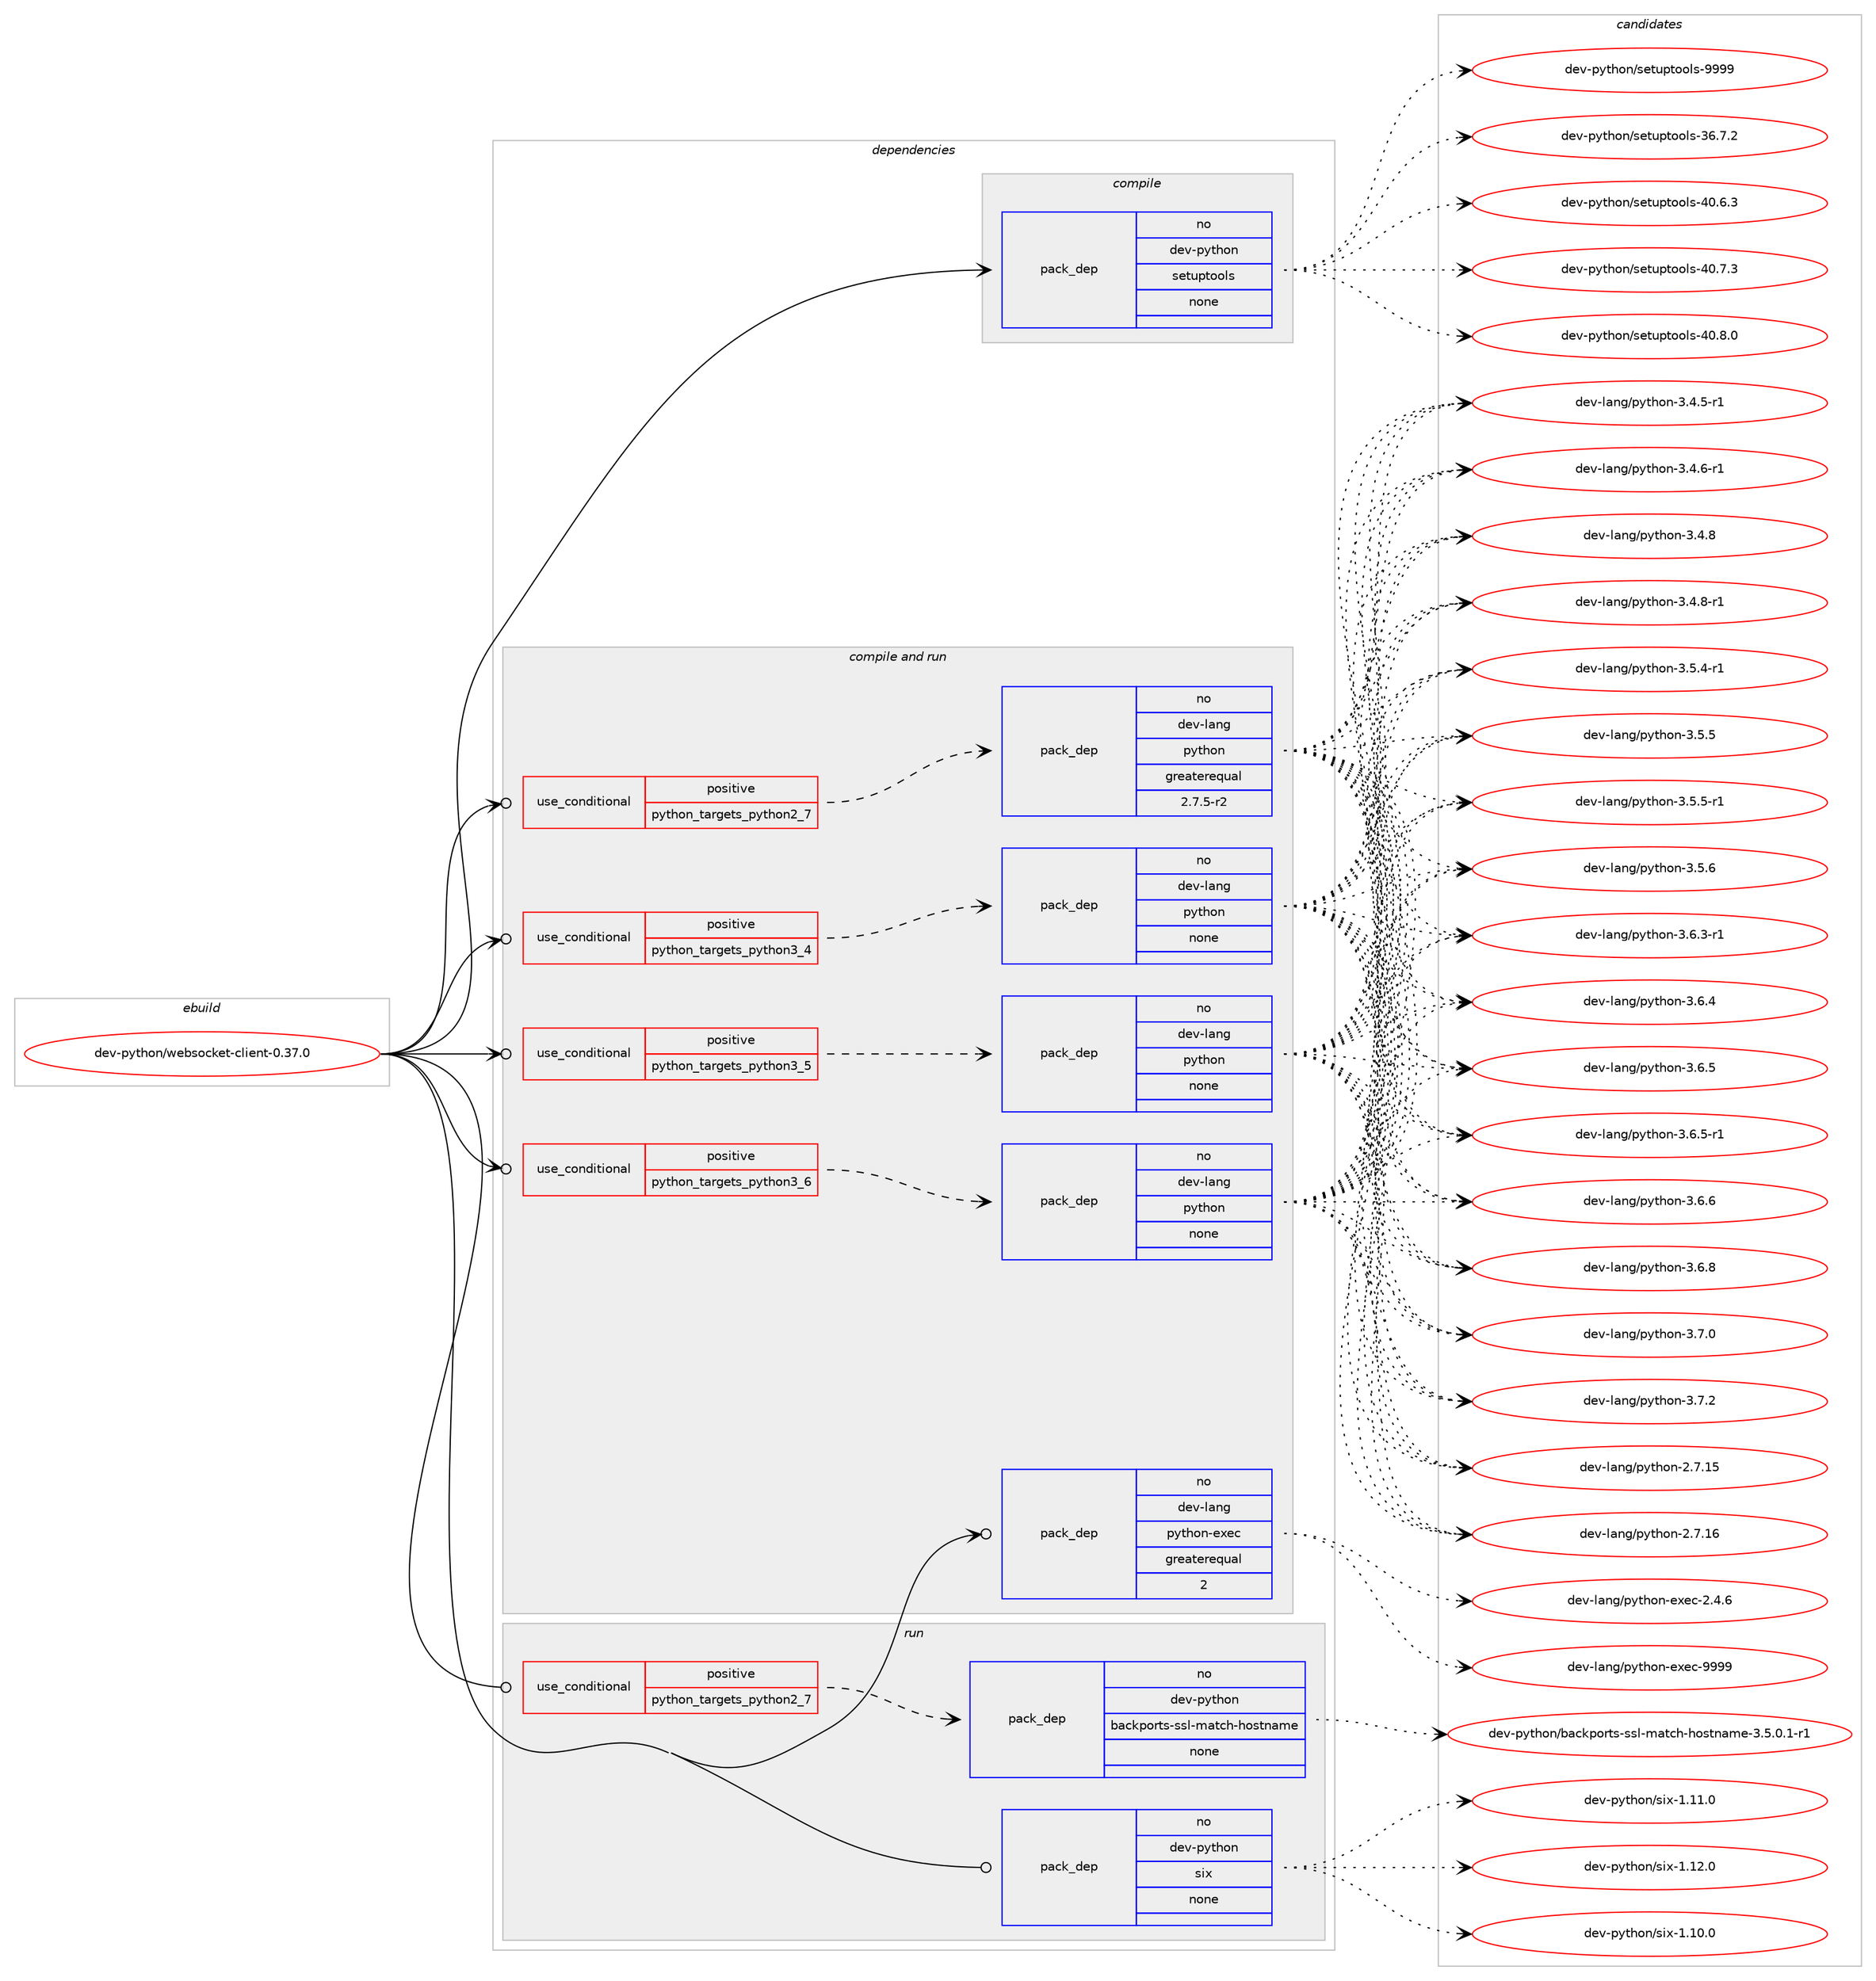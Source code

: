 digraph prolog {

# *************
# Graph options
# *************

newrank=true;
concentrate=true;
compound=true;
graph [rankdir=LR,fontname=Helvetica,fontsize=10,ranksep=1.5];#, ranksep=2.5, nodesep=0.2];
edge  [arrowhead=vee];
node  [fontname=Helvetica,fontsize=10];

# **********
# The ebuild
# **********

subgraph cluster_leftcol {
color=gray;
rank=same;
label=<<i>ebuild</i>>;
id [label="dev-python/websocket-client-0.37.0", color=red, width=4, href="../dev-python/websocket-client-0.37.0.svg"];
}

# ****************
# The dependencies
# ****************

subgraph cluster_midcol {
color=gray;
label=<<i>dependencies</i>>;
subgraph cluster_compile {
fillcolor="#eeeeee";
style=filled;
label=<<i>compile</i>>;
subgraph pack1037615 {
dependency1447708 [label=<<TABLE BORDER="0" CELLBORDER="1" CELLSPACING="0" CELLPADDING="4" WIDTH="220"><TR><TD ROWSPAN="6" CELLPADDING="30">pack_dep</TD></TR><TR><TD WIDTH="110">no</TD></TR><TR><TD>dev-python</TD></TR><TR><TD>setuptools</TD></TR><TR><TD>none</TD></TR><TR><TD></TD></TR></TABLE>>, shape=none, color=blue];
}
id:e -> dependency1447708:w [weight=20,style="solid",arrowhead="vee"];
}
subgraph cluster_compileandrun {
fillcolor="#eeeeee";
style=filled;
label=<<i>compile and run</i>>;
subgraph cond386723 {
dependency1447709 [label=<<TABLE BORDER="0" CELLBORDER="1" CELLSPACING="0" CELLPADDING="4"><TR><TD ROWSPAN="3" CELLPADDING="10">use_conditional</TD></TR><TR><TD>positive</TD></TR><TR><TD>python_targets_python2_7</TD></TR></TABLE>>, shape=none, color=red];
subgraph pack1037616 {
dependency1447710 [label=<<TABLE BORDER="0" CELLBORDER="1" CELLSPACING="0" CELLPADDING="4" WIDTH="220"><TR><TD ROWSPAN="6" CELLPADDING="30">pack_dep</TD></TR><TR><TD WIDTH="110">no</TD></TR><TR><TD>dev-lang</TD></TR><TR><TD>python</TD></TR><TR><TD>greaterequal</TD></TR><TR><TD>2.7.5-r2</TD></TR></TABLE>>, shape=none, color=blue];
}
dependency1447709:e -> dependency1447710:w [weight=20,style="dashed",arrowhead="vee"];
}
id:e -> dependency1447709:w [weight=20,style="solid",arrowhead="odotvee"];
subgraph cond386724 {
dependency1447711 [label=<<TABLE BORDER="0" CELLBORDER="1" CELLSPACING="0" CELLPADDING="4"><TR><TD ROWSPAN="3" CELLPADDING="10">use_conditional</TD></TR><TR><TD>positive</TD></TR><TR><TD>python_targets_python3_4</TD></TR></TABLE>>, shape=none, color=red];
subgraph pack1037617 {
dependency1447712 [label=<<TABLE BORDER="0" CELLBORDER="1" CELLSPACING="0" CELLPADDING="4" WIDTH="220"><TR><TD ROWSPAN="6" CELLPADDING="30">pack_dep</TD></TR><TR><TD WIDTH="110">no</TD></TR><TR><TD>dev-lang</TD></TR><TR><TD>python</TD></TR><TR><TD>none</TD></TR><TR><TD></TD></TR></TABLE>>, shape=none, color=blue];
}
dependency1447711:e -> dependency1447712:w [weight=20,style="dashed",arrowhead="vee"];
}
id:e -> dependency1447711:w [weight=20,style="solid",arrowhead="odotvee"];
subgraph cond386725 {
dependency1447713 [label=<<TABLE BORDER="0" CELLBORDER="1" CELLSPACING="0" CELLPADDING="4"><TR><TD ROWSPAN="3" CELLPADDING="10">use_conditional</TD></TR><TR><TD>positive</TD></TR><TR><TD>python_targets_python3_5</TD></TR></TABLE>>, shape=none, color=red];
subgraph pack1037618 {
dependency1447714 [label=<<TABLE BORDER="0" CELLBORDER="1" CELLSPACING="0" CELLPADDING="4" WIDTH="220"><TR><TD ROWSPAN="6" CELLPADDING="30">pack_dep</TD></TR><TR><TD WIDTH="110">no</TD></TR><TR><TD>dev-lang</TD></TR><TR><TD>python</TD></TR><TR><TD>none</TD></TR><TR><TD></TD></TR></TABLE>>, shape=none, color=blue];
}
dependency1447713:e -> dependency1447714:w [weight=20,style="dashed",arrowhead="vee"];
}
id:e -> dependency1447713:w [weight=20,style="solid",arrowhead="odotvee"];
subgraph cond386726 {
dependency1447715 [label=<<TABLE BORDER="0" CELLBORDER="1" CELLSPACING="0" CELLPADDING="4"><TR><TD ROWSPAN="3" CELLPADDING="10">use_conditional</TD></TR><TR><TD>positive</TD></TR><TR><TD>python_targets_python3_6</TD></TR></TABLE>>, shape=none, color=red];
subgraph pack1037619 {
dependency1447716 [label=<<TABLE BORDER="0" CELLBORDER="1" CELLSPACING="0" CELLPADDING="4" WIDTH="220"><TR><TD ROWSPAN="6" CELLPADDING="30">pack_dep</TD></TR><TR><TD WIDTH="110">no</TD></TR><TR><TD>dev-lang</TD></TR><TR><TD>python</TD></TR><TR><TD>none</TD></TR><TR><TD></TD></TR></TABLE>>, shape=none, color=blue];
}
dependency1447715:e -> dependency1447716:w [weight=20,style="dashed",arrowhead="vee"];
}
id:e -> dependency1447715:w [weight=20,style="solid",arrowhead="odotvee"];
subgraph pack1037620 {
dependency1447717 [label=<<TABLE BORDER="0" CELLBORDER="1" CELLSPACING="0" CELLPADDING="4" WIDTH="220"><TR><TD ROWSPAN="6" CELLPADDING="30">pack_dep</TD></TR><TR><TD WIDTH="110">no</TD></TR><TR><TD>dev-lang</TD></TR><TR><TD>python-exec</TD></TR><TR><TD>greaterequal</TD></TR><TR><TD>2</TD></TR></TABLE>>, shape=none, color=blue];
}
id:e -> dependency1447717:w [weight=20,style="solid",arrowhead="odotvee"];
}
subgraph cluster_run {
fillcolor="#eeeeee";
style=filled;
label=<<i>run</i>>;
subgraph cond386727 {
dependency1447718 [label=<<TABLE BORDER="0" CELLBORDER="1" CELLSPACING="0" CELLPADDING="4"><TR><TD ROWSPAN="3" CELLPADDING="10">use_conditional</TD></TR><TR><TD>positive</TD></TR><TR><TD>python_targets_python2_7</TD></TR></TABLE>>, shape=none, color=red];
subgraph pack1037621 {
dependency1447719 [label=<<TABLE BORDER="0" CELLBORDER="1" CELLSPACING="0" CELLPADDING="4" WIDTH="220"><TR><TD ROWSPAN="6" CELLPADDING="30">pack_dep</TD></TR><TR><TD WIDTH="110">no</TD></TR><TR><TD>dev-python</TD></TR><TR><TD>backports-ssl-match-hostname</TD></TR><TR><TD>none</TD></TR><TR><TD></TD></TR></TABLE>>, shape=none, color=blue];
}
dependency1447718:e -> dependency1447719:w [weight=20,style="dashed",arrowhead="vee"];
}
id:e -> dependency1447718:w [weight=20,style="solid",arrowhead="odot"];
subgraph pack1037622 {
dependency1447720 [label=<<TABLE BORDER="0" CELLBORDER="1" CELLSPACING="0" CELLPADDING="4" WIDTH="220"><TR><TD ROWSPAN="6" CELLPADDING="30">pack_dep</TD></TR><TR><TD WIDTH="110">no</TD></TR><TR><TD>dev-python</TD></TR><TR><TD>six</TD></TR><TR><TD>none</TD></TR><TR><TD></TD></TR></TABLE>>, shape=none, color=blue];
}
id:e -> dependency1447720:w [weight=20,style="solid",arrowhead="odot"];
}
}

# **************
# The candidates
# **************

subgraph cluster_choices {
rank=same;
color=gray;
label=<<i>candidates</i>>;

subgraph choice1037615 {
color=black;
nodesep=1;
choice100101118451121211161041111104711510111611711211611111110811545515446554650 [label="dev-python/setuptools-36.7.2", color=red, width=4,href="../dev-python/setuptools-36.7.2.svg"];
choice100101118451121211161041111104711510111611711211611111110811545524846544651 [label="dev-python/setuptools-40.6.3", color=red, width=4,href="../dev-python/setuptools-40.6.3.svg"];
choice100101118451121211161041111104711510111611711211611111110811545524846554651 [label="dev-python/setuptools-40.7.3", color=red, width=4,href="../dev-python/setuptools-40.7.3.svg"];
choice100101118451121211161041111104711510111611711211611111110811545524846564648 [label="dev-python/setuptools-40.8.0", color=red, width=4,href="../dev-python/setuptools-40.8.0.svg"];
choice10010111845112121116104111110471151011161171121161111111081154557575757 [label="dev-python/setuptools-9999", color=red, width=4,href="../dev-python/setuptools-9999.svg"];
dependency1447708:e -> choice100101118451121211161041111104711510111611711211611111110811545515446554650:w [style=dotted,weight="100"];
dependency1447708:e -> choice100101118451121211161041111104711510111611711211611111110811545524846544651:w [style=dotted,weight="100"];
dependency1447708:e -> choice100101118451121211161041111104711510111611711211611111110811545524846554651:w [style=dotted,weight="100"];
dependency1447708:e -> choice100101118451121211161041111104711510111611711211611111110811545524846564648:w [style=dotted,weight="100"];
dependency1447708:e -> choice10010111845112121116104111110471151011161171121161111111081154557575757:w [style=dotted,weight="100"];
}
subgraph choice1037616 {
color=black;
nodesep=1;
choice10010111845108971101034711212111610411111045504655464953 [label="dev-lang/python-2.7.15", color=red, width=4,href="../dev-lang/python-2.7.15.svg"];
choice10010111845108971101034711212111610411111045504655464954 [label="dev-lang/python-2.7.16", color=red, width=4,href="../dev-lang/python-2.7.16.svg"];
choice1001011184510897110103471121211161041111104551465246534511449 [label="dev-lang/python-3.4.5-r1", color=red, width=4,href="../dev-lang/python-3.4.5-r1.svg"];
choice1001011184510897110103471121211161041111104551465246544511449 [label="dev-lang/python-3.4.6-r1", color=red, width=4,href="../dev-lang/python-3.4.6-r1.svg"];
choice100101118451089711010347112121116104111110455146524656 [label="dev-lang/python-3.4.8", color=red, width=4,href="../dev-lang/python-3.4.8.svg"];
choice1001011184510897110103471121211161041111104551465246564511449 [label="dev-lang/python-3.4.8-r1", color=red, width=4,href="../dev-lang/python-3.4.8-r1.svg"];
choice1001011184510897110103471121211161041111104551465346524511449 [label="dev-lang/python-3.5.4-r1", color=red, width=4,href="../dev-lang/python-3.5.4-r1.svg"];
choice100101118451089711010347112121116104111110455146534653 [label="dev-lang/python-3.5.5", color=red, width=4,href="../dev-lang/python-3.5.5.svg"];
choice1001011184510897110103471121211161041111104551465346534511449 [label="dev-lang/python-3.5.5-r1", color=red, width=4,href="../dev-lang/python-3.5.5-r1.svg"];
choice100101118451089711010347112121116104111110455146534654 [label="dev-lang/python-3.5.6", color=red, width=4,href="../dev-lang/python-3.5.6.svg"];
choice1001011184510897110103471121211161041111104551465446514511449 [label="dev-lang/python-3.6.3-r1", color=red, width=4,href="../dev-lang/python-3.6.3-r1.svg"];
choice100101118451089711010347112121116104111110455146544652 [label="dev-lang/python-3.6.4", color=red, width=4,href="../dev-lang/python-3.6.4.svg"];
choice100101118451089711010347112121116104111110455146544653 [label="dev-lang/python-3.6.5", color=red, width=4,href="../dev-lang/python-3.6.5.svg"];
choice1001011184510897110103471121211161041111104551465446534511449 [label="dev-lang/python-3.6.5-r1", color=red, width=4,href="../dev-lang/python-3.6.5-r1.svg"];
choice100101118451089711010347112121116104111110455146544654 [label="dev-lang/python-3.6.6", color=red, width=4,href="../dev-lang/python-3.6.6.svg"];
choice100101118451089711010347112121116104111110455146544656 [label="dev-lang/python-3.6.8", color=red, width=4,href="../dev-lang/python-3.6.8.svg"];
choice100101118451089711010347112121116104111110455146554648 [label="dev-lang/python-3.7.0", color=red, width=4,href="../dev-lang/python-3.7.0.svg"];
choice100101118451089711010347112121116104111110455146554650 [label="dev-lang/python-3.7.2", color=red, width=4,href="../dev-lang/python-3.7.2.svg"];
dependency1447710:e -> choice10010111845108971101034711212111610411111045504655464953:w [style=dotted,weight="100"];
dependency1447710:e -> choice10010111845108971101034711212111610411111045504655464954:w [style=dotted,weight="100"];
dependency1447710:e -> choice1001011184510897110103471121211161041111104551465246534511449:w [style=dotted,weight="100"];
dependency1447710:e -> choice1001011184510897110103471121211161041111104551465246544511449:w [style=dotted,weight="100"];
dependency1447710:e -> choice100101118451089711010347112121116104111110455146524656:w [style=dotted,weight="100"];
dependency1447710:e -> choice1001011184510897110103471121211161041111104551465246564511449:w [style=dotted,weight="100"];
dependency1447710:e -> choice1001011184510897110103471121211161041111104551465346524511449:w [style=dotted,weight="100"];
dependency1447710:e -> choice100101118451089711010347112121116104111110455146534653:w [style=dotted,weight="100"];
dependency1447710:e -> choice1001011184510897110103471121211161041111104551465346534511449:w [style=dotted,weight="100"];
dependency1447710:e -> choice100101118451089711010347112121116104111110455146534654:w [style=dotted,weight="100"];
dependency1447710:e -> choice1001011184510897110103471121211161041111104551465446514511449:w [style=dotted,weight="100"];
dependency1447710:e -> choice100101118451089711010347112121116104111110455146544652:w [style=dotted,weight="100"];
dependency1447710:e -> choice100101118451089711010347112121116104111110455146544653:w [style=dotted,weight="100"];
dependency1447710:e -> choice1001011184510897110103471121211161041111104551465446534511449:w [style=dotted,weight="100"];
dependency1447710:e -> choice100101118451089711010347112121116104111110455146544654:w [style=dotted,weight="100"];
dependency1447710:e -> choice100101118451089711010347112121116104111110455146544656:w [style=dotted,weight="100"];
dependency1447710:e -> choice100101118451089711010347112121116104111110455146554648:w [style=dotted,weight="100"];
dependency1447710:e -> choice100101118451089711010347112121116104111110455146554650:w [style=dotted,weight="100"];
}
subgraph choice1037617 {
color=black;
nodesep=1;
choice10010111845108971101034711212111610411111045504655464953 [label="dev-lang/python-2.7.15", color=red, width=4,href="../dev-lang/python-2.7.15.svg"];
choice10010111845108971101034711212111610411111045504655464954 [label="dev-lang/python-2.7.16", color=red, width=4,href="../dev-lang/python-2.7.16.svg"];
choice1001011184510897110103471121211161041111104551465246534511449 [label="dev-lang/python-3.4.5-r1", color=red, width=4,href="../dev-lang/python-3.4.5-r1.svg"];
choice1001011184510897110103471121211161041111104551465246544511449 [label="dev-lang/python-3.4.6-r1", color=red, width=4,href="../dev-lang/python-3.4.6-r1.svg"];
choice100101118451089711010347112121116104111110455146524656 [label="dev-lang/python-3.4.8", color=red, width=4,href="../dev-lang/python-3.4.8.svg"];
choice1001011184510897110103471121211161041111104551465246564511449 [label="dev-lang/python-3.4.8-r1", color=red, width=4,href="../dev-lang/python-3.4.8-r1.svg"];
choice1001011184510897110103471121211161041111104551465346524511449 [label="dev-lang/python-3.5.4-r1", color=red, width=4,href="../dev-lang/python-3.5.4-r1.svg"];
choice100101118451089711010347112121116104111110455146534653 [label="dev-lang/python-3.5.5", color=red, width=4,href="../dev-lang/python-3.5.5.svg"];
choice1001011184510897110103471121211161041111104551465346534511449 [label="dev-lang/python-3.5.5-r1", color=red, width=4,href="../dev-lang/python-3.5.5-r1.svg"];
choice100101118451089711010347112121116104111110455146534654 [label="dev-lang/python-3.5.6", color=red, width=4,href="../dev-lang/python-3.5.6.svg"];
choice1001011184510897110103471121211161041111104551465446514511449 [label="dev-lang/python-3.6.3-r1", color=red, width=4,href="../dev-lang/python-3.6.3-r1.svg"];
choice100101118451089711010347112121116104111110455146544652 [label="dev-lang/python-3.6.4", color=red, width=4,href="../dev-lang/python-3.6.4.svg"];
choice100101118451089711010347112121116104111110455146544653 [label="dev-lang/python-3.6.5", color=red, width=4,href="../dev-lang/python-3.6.5.svg"];
choice1001011184510897110103471121211161041111104551465446534511449 [label="dev-lang/python-3.6.5-r1", color=red, width=4,href="../dev-lang/python-3.6.5-r1.svg"];
choice100101118451089711010347112121116104111110455146544654 [label="dev-lang/python-3.6.6", color=red, width=4,href="../dev-lang/python-3.6.6.svg"];
choice100101118451089711010347112121116104111110455146544656 [label="dev-lang/python-3.6.8", color=red, width=4,href="../dev-lang/python-3.6.8.svg"];
choice100101118451089711010347112121116104111110455146554648 [label="dev-lang/python-3.7.0", color=red, width=4,href="../dev-lang/python-3.7.0.svg"];
choice100101118451089711010347112121116104111110455146554650 [label="dev-lang/python-3.7.2", color=red, width=4,href="../dev-lang/python-3.7.2.svg"];
dependency1447712:e -> choice10010111845108971101034711212111610411111045504655464953:w [style=dotted,weight="100"];
dependency1447712:e -> choice10010111845108971101034711212111610411111045504655464954:w [style=dotted,weight="100"];
dependency1447712:e -> choice1001011184510897110103471121211161041111104551465246534511449:w [style=dotted,weight="100"];
dependency1447712:e -> choice1001011184510897110103471121211161041111104551465246544511449:w [style=dotted,weight="100"];
dependency1447712:e -> choice100101118451089711010347112121116104111110455146524656:w [style=dotted,weight="100"];
dependency1447712:e -> choice1001011184510897110103471121211161041111104551465246564511449:w [style=dotted,weight="100"];
dependency1447712:e -> choice1001011184510897110103471121211161041111104551465346524511449:w [style=dotted,weight="100"];
dependency1447712:e -> choice100101118451089711010347112121116104111110455146534653:w [style=dotted,weight="100"];
dependency1447712:e -> choice1001011184510897110103471121211161041111104551465346534511449:w [style=dotted,weight="100"];
dependency1447712:e -> choice100101118451089711010347112121116104111110455146534654:w [style=dotted,weight="100"];
dependency1447712:e -> choice1001011184510897110103471121211161041111104551465446514511449:w [style=dotted,weight="100"];
dependency1447712:e -> choice100101118451089711010347112121116104111110455146544652:w [style=dotted,weight="100"];
dependency1447712:e -> choice100101118451089711010347112121116104111110455146544653:w [style=dotted,weight="100"];
dependency1447712:e -> choice1001011184510897110103471121211161041111104551465446534511449:w [style=dotted,weight="100"];
dependency1447712:e -> choice100101118451089711010347112121116104111110455146544654:w [style=dotted,weight="100"];
dependency1447712:e -> choice100101118451089711010347112121116104111110455146544656:w [style=dotted,weight="100"];
dependency1447712:e -> choice100101118451089711010347112121116104111110455146554648:w [style=dotted,weight="100"];
dependency1447712:e -> choice100101118451089711010347112121116104111110455146554650:w [style=dotted,weight="100"];
}
subgraph choice1037618 {
color=black;
nodesep=1;
choice10010111845108971101034711212111610411111045504655464953 [label="dev-lang/python-2.7.15", color=red, width=4,href="../dev-lang/python-2.7.15.svg"];
choice10010111845108971101034711212111610411111045504655464954 [label="dev-lang/python-2.7.16", color=red, width=4,href="../dev-lang/python-2.7.16.svg"];
choice1001011184510897110103471121211161041111104551465246534511449 [label="dev-lang/python-3.4.5-r1", color=red, width=4,href="../dev-lang/python-3.4.5-r1.svg"];
choice1001011184510897110103471121211161041111104551465246544511449 [label="dev-lang/python-3.4.6-r1", color=red, width=4,href="../dev-lang/python-3.4.6-r1.svg"];
choice100101118451089711010347112121116104111110455146524656 [label="dev-lang/python-3.4.8", color=red, width=4,href="../dev-lang/python-3.4.8.svg"];
choice1001011184510897110103471121211161041111104551465246564511449 [label="dev-lang/python-3.4.8-r1", color=red, width=4,href="../dev-lang/python-3.4.8-r1.svg"];
choice1001011184510897110103471121211161041111104551465346524511449 [label="dev-lang/python-3.5.4-r1", color=red, width=4,href="../dev-lang/python-3.5.4-r1.svg"];
choice100101118451089711010347112121116104111110455146534653 [label="dev-lang/python-3.5.5", color=red, width=4,href="../dev-lang/python-3.5.5.svg"];
choice1001011184510897110103471121211161041111104551465346534511449 [label="dev-lang/python-3.5.5-r1", color=red, width=4,href="../dev-lang/python-3.5.5-r1.svg"];
choice100101118451089711010347112121116104111110455146534654 [label="dev-lang/python-3.5.6", color=red, width=4,href="../dev-lang/python-3.5.6.svg"];
choice1001011184510897110103471121211161041111104551465446514511449 [label="dev-lang/python-3.6.3-r1", color=red, width=4,href="../dev-lang/python-3.6.3-r1.svg"];
choice100101118451089711010347112121116104111110455146544652 [label="dev-lang/python-3.6.4", color=red, width=4,href="../dev-lang/python-3.6.4.svg"];
choice100101118451089711010347112121116104111110455146544653 [label="dev-lang/python-3.6.5", color=red, width=4,href="../dev-lang/python-3.6.5.svg"];
choice1001011184510897110103471121211161041111104551465446534511449 [label="dev-lang/python-3.6.5-r1", color=red, width=4,href="../dev-lang/python-3.6.5-r1.svg"];
choice100101118451089711010347112121116104111110455146544654 [label="dev-lang/python-3.6.6", color=red, width=4,href="../dev-lang/python-3.6.6.svg"];
choice100101118451089711010347112121116104111110455146544656 [label="dev-lang/python-3.6.8", color=red, width=4,href="../dev-lang/python-3.6.8.svg"];
choice100101118451089711010347112121116104111110455146554648 [label="dev-lang/python-3.7.0", color=red, width=4,href="../dev-lang/python-3.7.0.svg"];
choice100101118451089711010347112121116104111110455146554650 [label="dev-lang/python-3.7.2", color=red, width=4,href="../dev-lang/python-3.7.2.svg"];
dependency1447714:e -> choice10010111845108971101034711212111610411111045504655464953:w [style=dotted,weight="100"];
dependency1447714:e -> choice10010111845108971101034711212111610411111045504655464954:w [style=dotted,weight="100"];
dependency1447714:e -> choice1001011184510897110103471121211161041111104551465246534511449:w [style=dotted,weight="100"];
dependency1447714:e -> choice1001011184510897110103471121211161041111104551465246544511449:w [style=dotted,weight="100"];
dependency1447714:e -> choice100101118451089711010347112121116104111110455146524656:w [style=dotted,weight="100"];
dependency1447714:e -> choice1001011184510897110103471121211161041111104551465246564511449:w [style=dotted,weight="100"];
dependency1447714:e -> choice1001011184510897110103471121211161041111104551465346524511449:w [style=dotted,weight="100"];
dependency1447714:e -> choice100101118451089711010347112121116104111110455146534653:w [style=dotted,weight="100"];
dependency1447714:e -> choice1001011184510897110103471121211161041111104551465346534511449:w [style=dotted,weight="100"];
dependency1447714:e -> choice100101118451089711010347112121116104111110455146534654:w [style=dotted,weight="100"];
dependency1447714:e -> choice1001011184510897110103471121211161041111104551465446514511449:w [style=dotted,weight="100"];
dependency1447714:e -> choice100101118451089711010347112121116104111110455146544652:w [style=dotted,weight="100"];
dependency1447714:e -> choice100101118451089711010347112121116104111110455146544653:w [style=dotted,weight="100"];
dependency1447714:e -> choice1001011184510897110103471121211161041111104551465446534511449:w [style=dotted,weight="100"];
dependency1447714:e -> choice100101118451089711010347112121116104111110455146544654:w [style=dotted,weight="100"];
dependency1447714:e -> choice100101118451089711010347112121116104111110455146544656:w [style=dotted,weight="100"];
dependency1447714:e -> choice100101118451089711010347112121116104111110455146554648:w [style=dotted,weight="100"];
dependency1447714:e -> choice100101118451089711010347112121116104111110455146554650:w [style=dotted,weight="100"];
}
subgraph choice1037619 {
color=black;
nodesep=1;
choice10010111845108971101034711212111610411111045504655464953 [label="dev-lang/python-2.7.15", color=red, width=4,href="../dev-lang/python-2.7.15.svg"];
choice10010111845108971101034711212111610411111045504655464954 [label="dev-lang/python-2.7.16", color=red, width=4,href="../dev-lang/python-2.7.16.svg"];
choice1001011184510897110103471121211161041111104551465246534511449 [label="dev-lang/python-3.4.5-r1", color=red, width=4,href="../dev-lang/python-3.4.5-r1.svg"];
choice1001011184510897110103471121211161041111104551465246544511449 [label="dev-lang/python-3.4.6-r1", color=red, width=4,href="../dev-lang/python-3.4.6-r1.svg"];
choice100101118451089711010347112121116104111110455146524656 [label="dev-lang/python-3.4.8", color=red, width=4,href="../dev-lang/python-3.4.8.svg"];
choice1001011184510897110103471121211161041111104551465246564511449 [label="dev-lang/python-3.4.8-r1", color=red, width=4,href="../dev-lang/python-3.4.8-r1.svg"];
choice1001011184510897110103471121211161041111104551465346524511449 [label="dev-lang/python-3.5.4-r1", color=red, width=4,href="../dev-lang/python-3.5.4-r1.svg"];
choice100101118451089711010347112121116104111110455146534653 [label="dev-lang/python-3.5.5", color=red, width=4,href="../dev-lang/python-3.5.5.svg"];
choice1001011184510897110103471121211161041111104551465346534511449 [label="dev-lang/python-3.5.5-r1", color=red, width=4,href="../dev-lang/python-3.5.5-r1.svg"];
choice100101118451089711010347112121116104111110455146534654 [label="dev-lang/python-3.5.6", color=red, width=4,href="../dev-lang/python-3.5.6.svg"];
choice1001011184510897110103471121211161041111104551465446514511449 [label="dev-lang/python-3.6.3-r1", color=red, width=4,href="../dev-lang/python-3.6.3-r1.svg"];
choice100101118451089711010347112121116104111110455146544652 [label="dev-lang/python-3.6.4", color=red, width=4,href="../dev-lang/python-3.6.4.svg"];
choice100101118451089711010347112121116104111110455146544653 [label="dev-lang/python-3.6.5", color=red, width=4,href="../dev-lang/python-3.6.5.svg"];
choice1001011184510897110103471121211161041111104551465446534511449 [label="dev-lang/python-3.6.5-r1", color=red, width=4,href="../dev-lang/python-3.6.5-r1.svg"];
choice100101118451089711010347112121116104111110455146544654 [label="dev-lang/python-3.6.6", color=red, width=4,href="../dev-lang/python-3.6.6.svg"];
choice100101118451089711010347112121116104111110455146544656 [label="dev-lang/python-3.6.8", color=red, width=4,href="../dev-lang/python-3.6.8.svg"];
choice100101118451089711010347112121116104111110455146554648 [label="dev-lang/python-3.7.0", color=red, width=4,href="../dev-lang/python-3.7.0.svg"];
choice100101118451089711010347112121116104111110455146554650 [label="dev-lang/python-3.7.2", color=red, width=4,href="../dev-lang/python-3.7.2.svg"];
dependency1447716:e -> choice10010111845108971101034711212111610411111045504655464953:w [style=dotted,weight="100"];
dependency1447716:e -> choice10010111845108971101034711212111610411111045504655464954:w [style=dotted,weight="100"];
dependency1447716:e -> choice1001011184510897110103471121211161041111104551465246534511449:w [style=dotted,weight="100"];
dependency1447716:e -> choice1001011184510897110103471121211161041111104551465246544511449:w [style=dotted,weight="100"];
dependency1447716:e -> choice100101118451089711010347112121116104111110455146524656:w [style=dotted,weight="100"];
dependency1447716:e -> choice1001011184510897110103471121211161041111104551465246564511449:w [style=dotted,weight="100"];
dependency1447716:e -> choice1001011184510897110103471121211161041111104551465346524511449:w [style=dotted,weight="100"];
dependency1447716:e -> choice100101118451089711010347112121116104111110455146534653:w [style=dotted,weight="100"];
dependency1447716:e -> choice1001011184510897110103471121211161041111104551465346534511449:w [style=dotted,weight="100"];
dependency1447716:e -> choice100101118451089711010347112121116104111110455146534654:w [style=dotted,weight="100"];
dependency1447716:e -> choice1001011184510897110103471121211161041111104551465446514511449:w [style=dotted,weight="100"];
dependency1447716:e -> choice100101118451089711010347112121116104111110455146544652:w [style=dotted,weight="100"];
dependency1447716:e -> choice100101118451089711010347112121116104111110455146544653:w [style=dotted,weight="100"];
dependency1447716:e -> choice1001011184510897110103471121211161041111104551465446534511449:w [style=dotted,weight="100"];
dependency1447716:e -> choice100101118451089711010347112121116104111110455146544654:w [style=dotted,weight="100"];
dependency1447716:e -> choice100101118451089711010347112121116104111110455146544656:w [style=dotted,weight="100"];
dependency1447716:e -> choice100101118451089711010347112121116104111110455146554648:w [style=dotted,weight="100"];
dependency1447716:e -> choice100101118451089711010347112121116104111110455146554650:w [style=dotted,weight="100"];
}
subgraph choice1037620 {
color=black;
nodesep=1;
choice1001011184510897110103471121211161041111104510112010199455046524654 [label="dev-lang/python-exec-2.4.6", color=red, width=4,href="../dev-lang/python-exec-2.4.6.svg"];
choice10010111845108971101034711212111610411111045101120101994557575757 [label="dev-lang/python-exec-9999", color=red, width=4,href="../dev-lang/python-exec-9999.svg"];
dependency1447717:e -> choice1001011184510897110103471121211161041111104510112010199455046524654:w [style=dotted,weight="100"];
dependency1447717:e -> choice10010111845108971101034711212111610411111045101120101994557575757:w [style=dotted,weight="100"];
}
subgraph choice1037621 {
color=black;
nodesep=1;
choice100101118451121211161041111104798979910711211111411611545115115108451099711699104451041111151161109710910145514653464846494511449 [label="dev-python/backports-ssl-match-hostname-3.5.0.1-r1", color=red, width=4,href="../dev-python/backports-ssl-match-hostname-3.5.0.1-r1.svg"];
dependency1447719:e -> choice100101118451121211161041111104798979910711211111411611545115115108451099711699104451041111151161109710910145514653464846494511449:w [style=dotted,weight="100"];
}
subgraph choice1037622 {
color=black;
nodesep=1;
choice100101118451121211161041111104711510512045494649484648 [label="dev-python/six-1.10.0", color=red, width=4,href="../dev-python/six-1.10.0.svg"];
choice100101118451121211161041111104711510512045494649494648 [label="dev-python/six-1.11.0", color=red, width=4,href="../dev-python/six-1.11.0.svg"];
choice100101118451121211161041111104711510512045494649504648 [label="dev-python/six-1.12.0", color=red, width=4,href="../dev-python/six-1.12.0.svg"];
dependency1447720:e -> choice100101118451121211161041111104711510512045494649484648:w [style=dotted,weight="100"];
dependency1447720:e -> choice100101118451121211161041111104711510512045494649494648:w [style=dotted,weight="100"];
dependency1447720:e -> choice100101118451121211161041111104711510512045494649504648:w [style=dotted,weight="100"];
}
}

}
